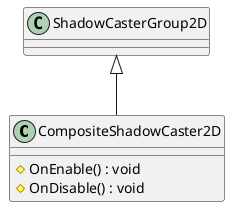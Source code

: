 @startuml
class CompositeShadowCaster2D {
    # OnEnable() : void
    # OnDisable() : void
}
ShadowCasterGroup2D <|-- CompositeShadowCaster2D
@enduml
